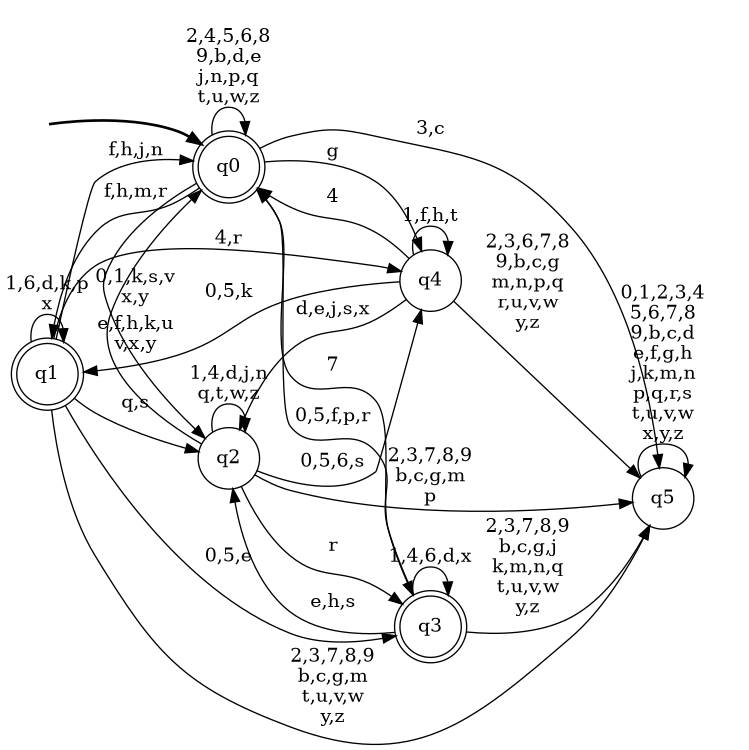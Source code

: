 digraph BlueStar {
__start0 [style = invis, shape = none, label = "", width = 0, height = 0];

rankdir=LR;
size="8,5";

s0 [style="rounded,filled", color="black", fillcolor="white" shape="doublecircle", label="q0"];
s1 [style="rounded,filled", color="black", fillcolor="white" shape="doublecircle", label="q1"];
s2 [style="filled", color="black", fillcolor="white" shape="circle", label="q2"];
s3 [style="rounded,filled", color="black", fillcolor="white" shape="doublecircle", label="q3"];
s4 [style="filled", color="black", fillcolor="white" shape="circle", label="q4"];
s5 [style="filled", color="black", fillcolor="white" shape="circle", label="q5"];
subgraph cluster_main { 
	graph [pad=".75", ranksep="0.15", nodesep="0.15"];
	 style=invis; 
	__start0 -> s0 [penwidth=2];
}
s0 -> s0 [label="2,4,5,6,8\n9,b,d,e\nj,n,p,q\nt,u,w,z"];
s0 -> s1 [label="f,h,m,r"];
s0 -> s2 [label="0,1,k,s,v\nx,y"];
s0 -> s3 [label="7"];
s0 -> s4 [label="g"];
s0 -> s5 [label="3,c"];
s1 -> s0 [label="f,h,j,n"];
s1 -> s1 [label="1,6,d,k,p\nx"];
s1 -> s2 [label="q,s"];
s1 -> s3 [label="0,5,e"];
s1 -> s4 [label="4,r"];
s1 -> s5 [label="2,3,7,8,9\nb,c,g,m\nt,u,v,w\ny,z"];
s2 -> s0 [label="e,f,h,k,u\nv,x,y"];
s2 -> s2 [label="1,4,d,j,n\nq,t,w,z"];
s2 -> s3 [label="r"];
s2 -> s4 [label="0,5,6,s"];
s2 -> s5 [label="2,3,7,8,9\nb,c,g,m\np"];
s3 -> s0 [label="0,5,f,p,r"];
s3 -> s2 [label="e,h,s"];
s3 -> s3 [label="1,4,6,d,x"];
s3 -> s5 [label="2,3,7,8,9\nb,c,g,j\nk,m,n,q\nt,u,v,w\ny,z"];
s4 -> s0 [label="4"];
s4 -> s1 [label="0,5,k"];
s4 -> s2 [label="d,e,j,s,x"];
s4 -> s4 [label="1,f,h,t"];
s4 -> s5 [label="2,3,6,7,8\n9,b,c,g\nm,n,p,q\nr,u,v,w\ny,z"];
s5 -> s5 [label="0,1,2,3,4\n5,6,7,8\n9,b,c,d\ne,f,g,h\nj,k,m,n\np,q,r,s\nt,u,v,w\nx,y,z"];

}